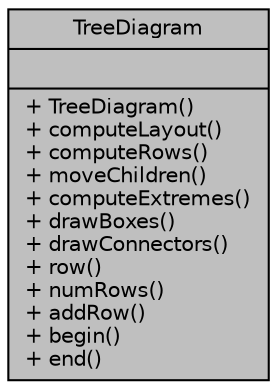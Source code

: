 digraph "TreeDiagram"
{
 // LATEX_PDF_SIZE
  edge [fontname="Helvetica",fontsize="10",labelfontname="Helvetica",labelfontsize="10"];
  node [fontname="Helvetica",fontsize="10",shape=record];
  Node1 [label="{TreeDiagram\n||+ TreeDiagram()\l+ computeLayout()\l+ computeRows()\l+ moveChildren()\l+ computeExtremes()\l+ drawBoxes()\l+ drawConnectors()\l+ row()\l+ numRows()\l+ addRow()\l+ begin()\l+ end()\l}",height=0.2,width=0.4,color="black", fillcolor="grey75", style="filled", fontcolor="black",tooltip=" "];
}
